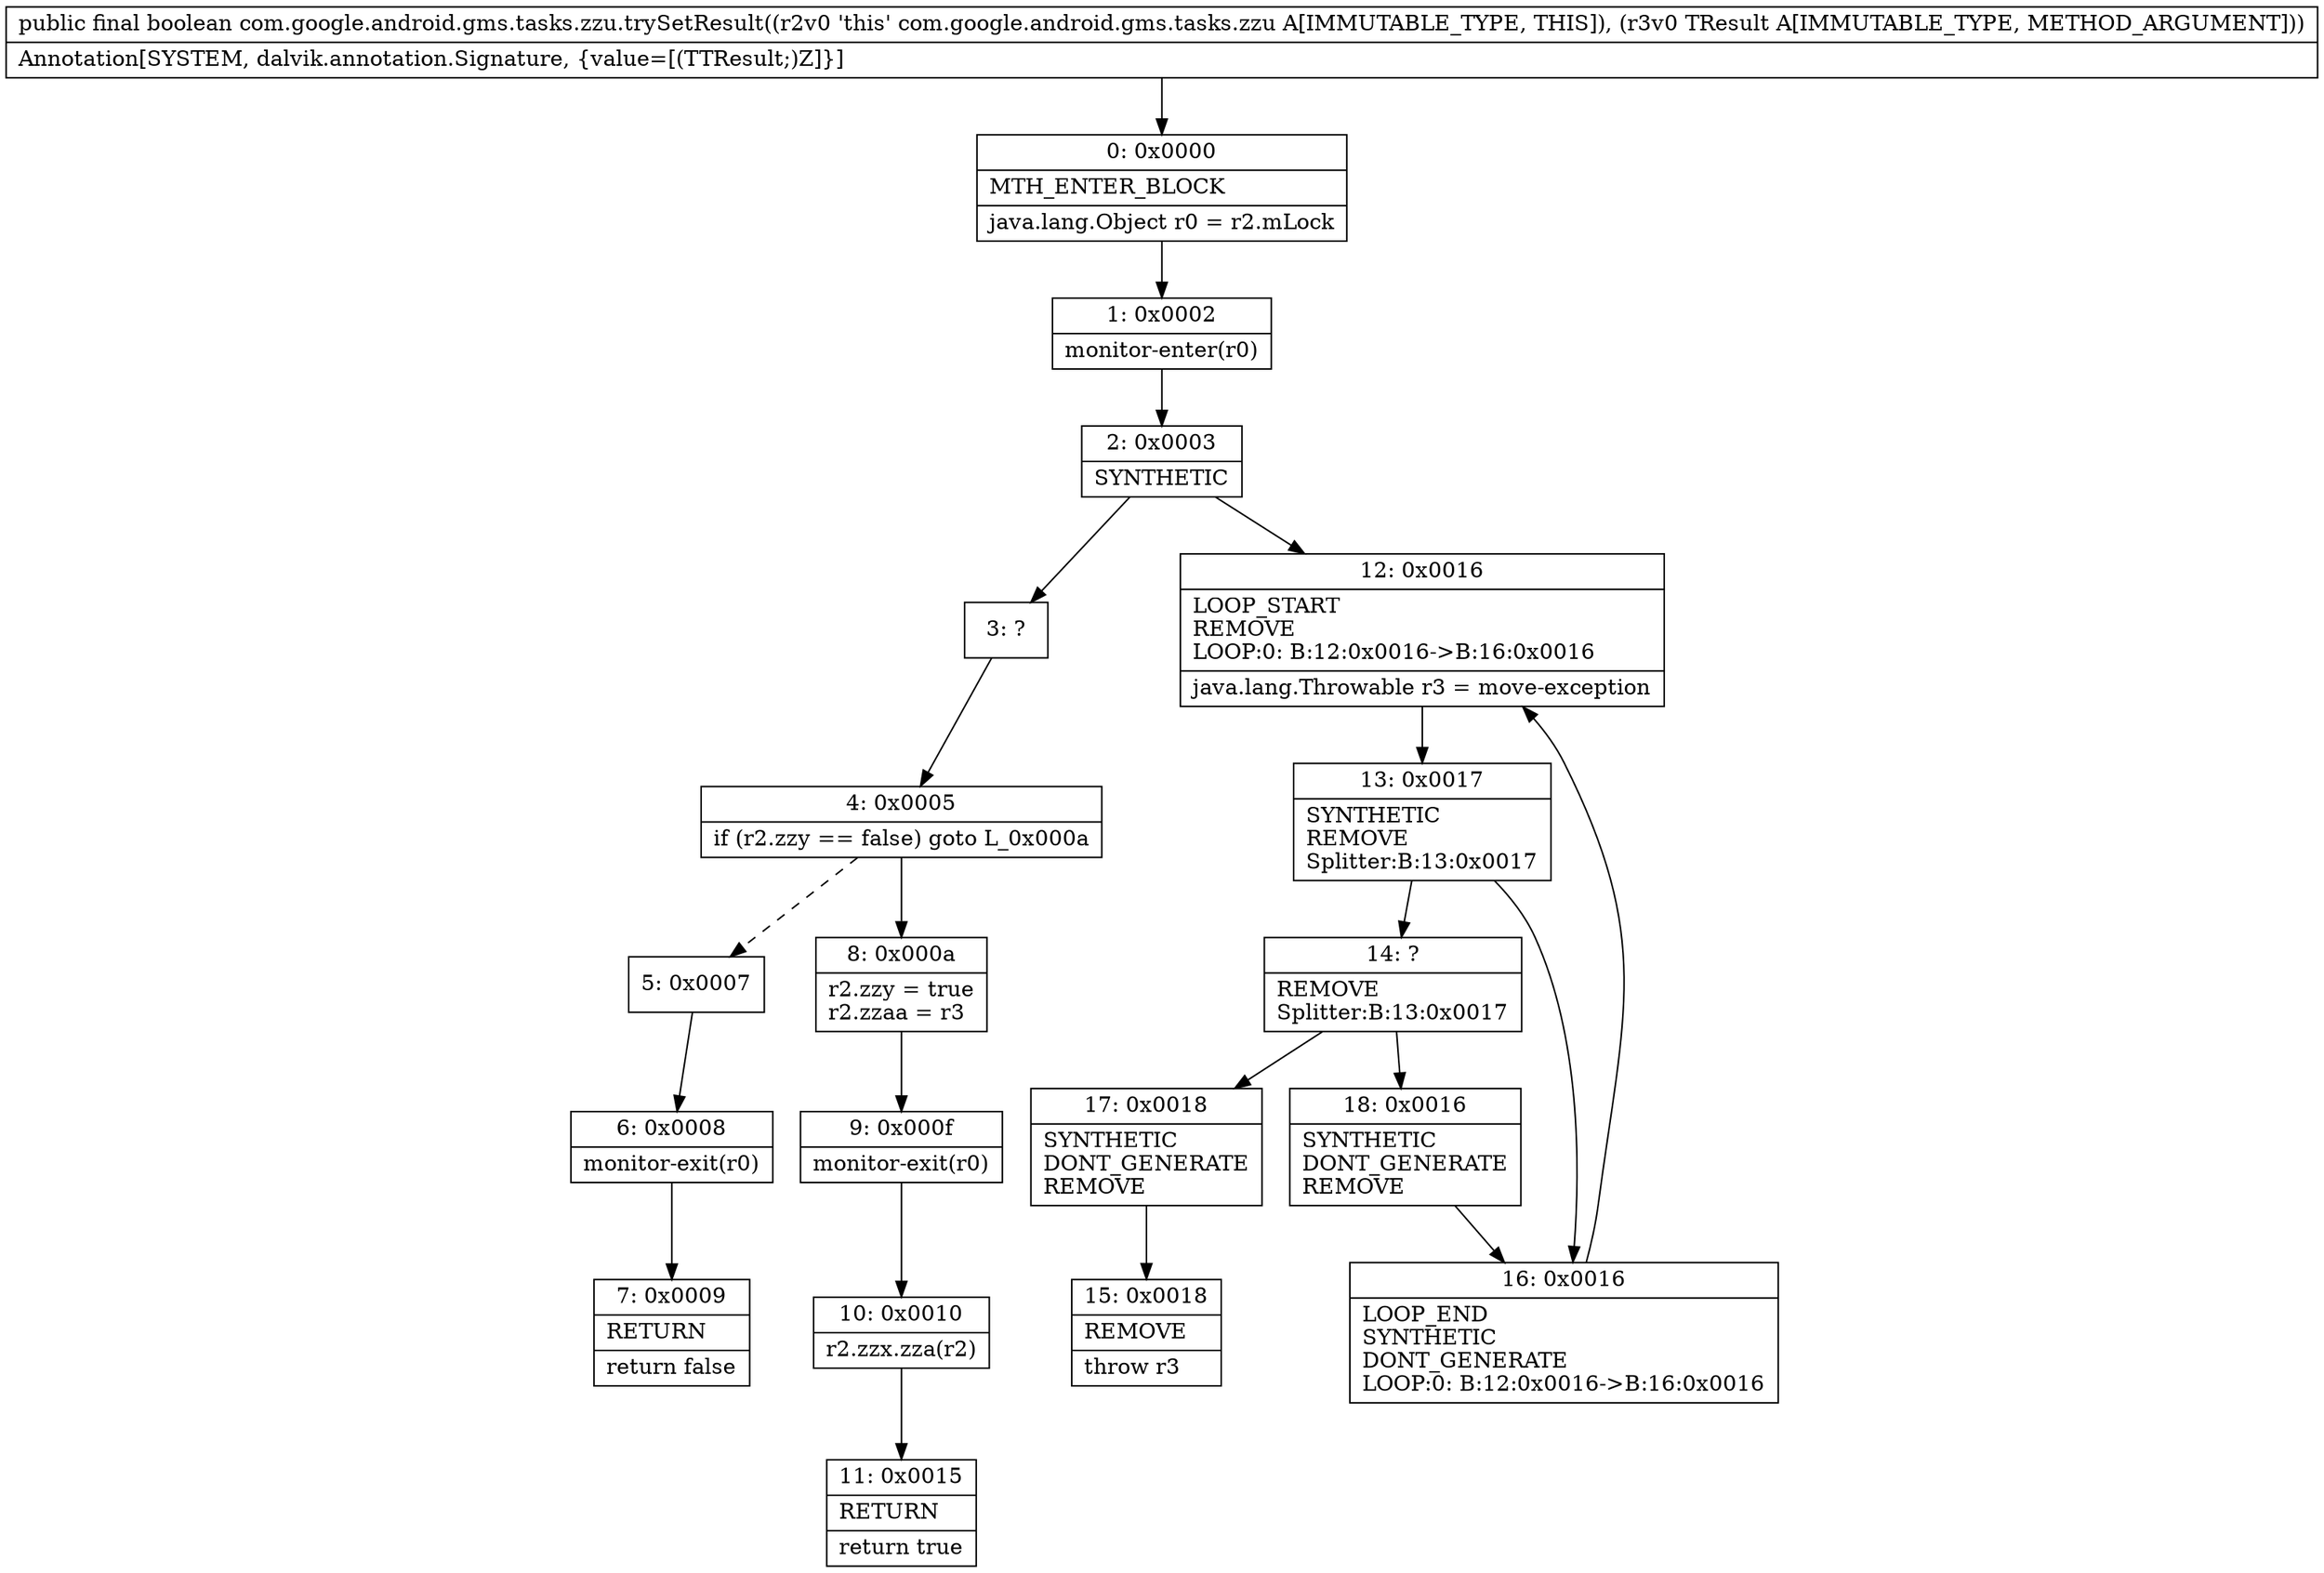 digraph "CFG forcom.google.android.gms.tasks.zzu.trySetResult(Ljava\/lang\/Object;)Z" {
Node_0 [shape=record,label="{0\:\ 0x0000|MTH_ENTER_BLOCK\l|java.lang.Object r0 = r2.mLock\l}"];
Node_1 [shape=record,label="{1\:\ 0x0002|monitor\-enter(r0)\l}"];
Node_2 [shape=record,label="{2\:\ 0x0003|SYNTHETIC\l}"];
Node_3 [shape=record,label="{3\:\ ?}"];
Node_4 [shape=record,label="{4\:\ 0x0005|if (r2.zzy == false) goto L_0x000a\l}"];
Node_5 [shape=record,label="{5\:\ 0x0007}"];
Node_6 [shape=record,label="{6\:\ 0x0008|monitor\-exit(r0)\l}"];
Node_7 [shape=record,label="{7\:\ 0x0009|RETURN\l|return false\l}"];
Node_8 [shape=record,label="{8\:\ 0x000a|r2.zzy = true\lr2.zzaa = r3\l}"];
Node_9 [shape=record,label="{9\:\ 0x000f|monitor\-exit(r0)\l}"];
Node_10 [shape=record,label="{10\:\ 0x0010|r2.zzx.zza(r2)\l}"];
Node_11 [shape=record,label="{11\:\ 0x0015|RETURN\l|return true\l}"];
Node_12 [shape=record,label="{12\:\ 0x0016|LOOP_START\lREMOVE\lLOOP:0: B:12:0x0016\-\>B:16:0x0016\l|java.lang.Throwable r3 = move\-exception\l}"];
Node_13 [shape=record,label="{13\:\ 0x0017|SYNTHETIC\lREMOVE\lSplitter:B:13:0x0017\l}"];
Node_14 [shape=record,label="{14\:\ ?|REMOVE\lSplitter:B:13:0x0017\l}"];
Node_15 [shape=record,label="{15\:\ 0x0018|REMOVE\l|throw r3\l}"];
Node_16 [shape=record,label="{16\:\ 0x0016|LOOP_END\lSYNTHETIC\lDONT_GENERATE\lLOOP:0: B:12:0x0016\-\>B:16:0x0016\l}"];
Node_17 [shape=record,label="{17\:\ 0x0018|SYNTHETIC\lDONT_GENERATE\lREMOVE\l}"];
Node_18 [shape=record,label="{18\:\ 0x0016|SYNTHETIC\lDONT_GENERATE\lREMOVE\l}"];
MethodNode[shape=record,label="{public final boolean com.google.android.gms.tasks.zzu.trySetResult((r2v0 'this' com.google.android.gms.tasks.zzu A[IMMUTABLE_TYPE, THIS]), (r3v0 TResult A[IMMUTABLE_TYPE, METHOD_ARGUMENT]))  | Annotation[SYSTEM, dalvik.annotation.Signature, \{value=[(TTResult;)Z]\}]\l}"];
MethodNode -> Node_0;
Node_0 -> Node_1;
Node_1 -> Node_2;
Node_2 -> Node_3;
Node_2 -> Node_12;
Node_3 -> Node_4;
Node_4 -> Node_5[style=dashed];
Node_4 -> Node_8;
Node_5 -> Node_6;
Node_6 -> Node_7;
Node_8 -> Node_9;
Node_9 -> Node_10;
Node_10 -> Node_11;
Node_12 -> Node_13;
Node_13 -> Node_14;
Node_13 -> Node_16;
Node_14 -> Node_17;
Node_14 -> Node_18;
Node_16 -> Node_12;
Node_17 -> Node_15;
Node_18 -> Node_16;
}

